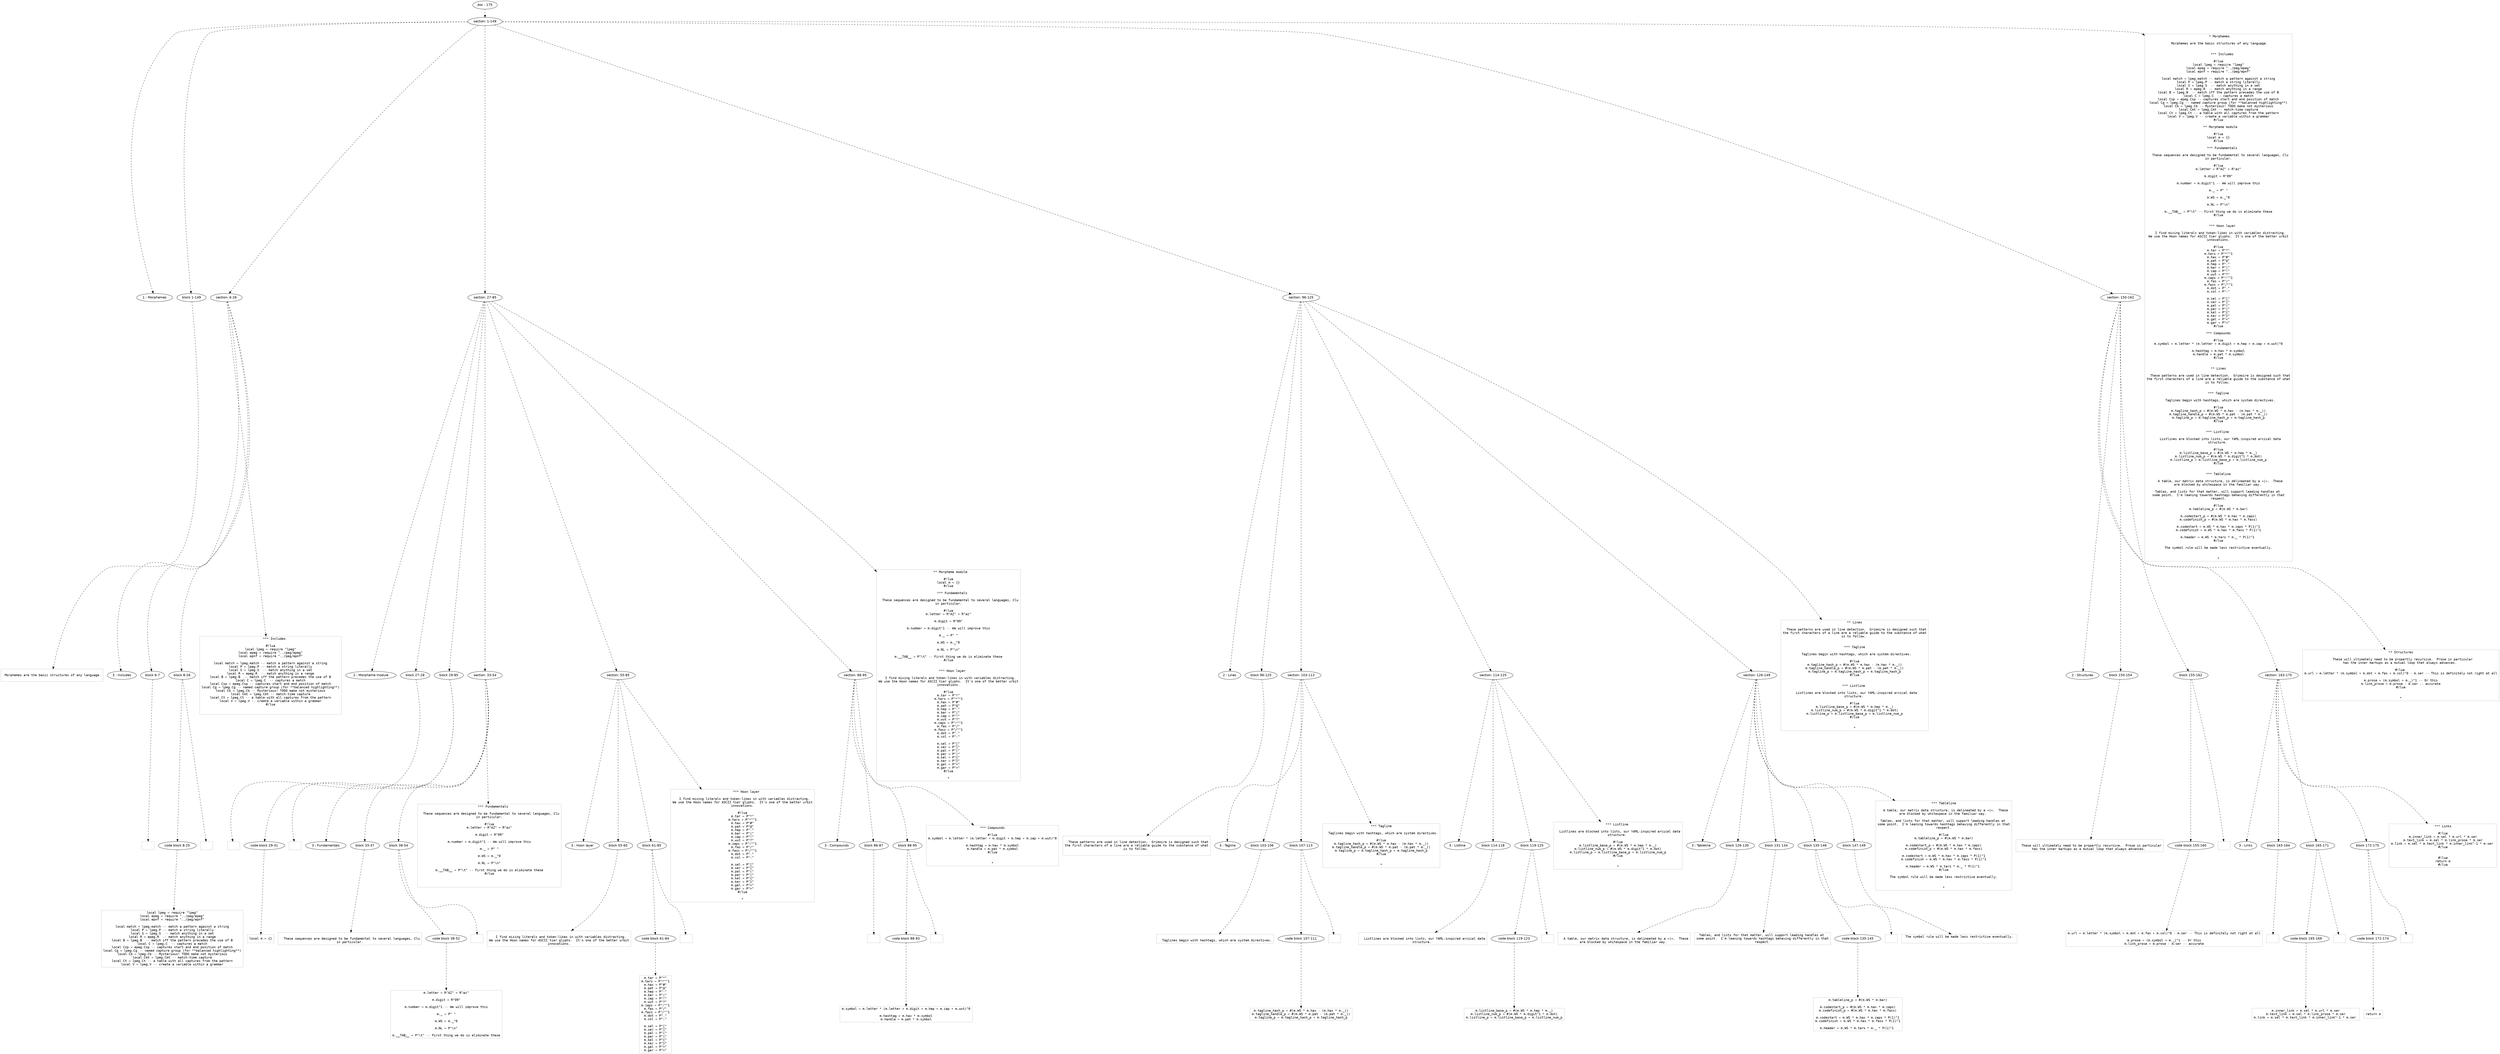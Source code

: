 digraph hierarchy {

node [fontname=Helvetica]
edge [style=dashed]

doc_0 [label="doc - 175"]


doc_0 -> { section_1}
{rank=same; section_1}

section_1 [label="section: 1-149"]


section_1 -> { header_2 block_3 section_4 section_5 section_6 section_7}
{rank=same; header_2 block_3 section_4 section_5 section_6 section_7}

header_2 [label="1 : Morphemes"]

block_3 [label="block 1-149"]

section_4 [label="section: 6-26"]

section_5 [label="section: 27-85"]

section_6 [label="section: 96-125"]

section_7 [label="section: 150-162"]


block_3 -> leaf_8
leaf_8  [color=Gray,shape=rectangle,fontname=Inconsolata,label="
 Morphemes are the basic structures of any language.

"]
section_4 -> { header_9 block_10 block_11}
{rank=same; header_9 block_10 block_11}

header_9 [label="3 : Includes"]

block_10 [label="block 6-7"]

block_11 [label="block 8-26"]


block_10 -> leaf_12
leaf_12  [color=Gray,shape=rectangle,fontname=Inconsolata,label=""]
block_11 -> { codeblock_13}
{rank=same; codeblock_13}

codeblock_13 [label="code block 8-25"]


codeblock_13 -> leaf_14
leaf_14  [color=Gray,shape=rectangle,fontname=Inconsolata,label="local lpeg = require \"lpeg\"
local epeg = require \"../peg/epeg\"
local epnf = require \"../peg/epnf\"

local match = lpeg.match -- match a pattern against a string
local P = lpeg.P -- match a string literally
local S = lpeg.S  -- match anything in a set
local R = epeg.R  -- match anything in a range
local B = lpeg.B  -- match iff the pattern precedes the use of B
local C = lpeg.C  -- captures a match
local Csp = epeg.Csp -- captures start and end position of match
local Cg = lpeg.Cg -- named capture group (for **balanced highlighting**)
local Cb = lpeg.Cb -- Mysterious! TODO make not mysterious
local Cmt = lpeg.Cmt -- match-time capture
local Ct = lpeg.Ct -- a table with all captures from the pattern
local V = lpeg.V -- create a variable within a grammar"]
block_11 -> leaf_15
leaf_15  [color=Gray,shape=rectangle,fontname=Inconsolata,label=""]
section_4 -> leaf_16
leaf_16  [color=Gray,shape=rectangle,fontname=Inconsolata,label="    *** Includes

#!lua
local lpeg = require \"lpeg\"
local epeg = require \"../peg/epeg\"
local epnf = require \"../peg/epnf\"

local match = lpeg.match -- match a pattern against a string
local P = lpeg.P -- match a string literally
local S = lpeg.S  -- match anything in a set
local R = epeg.R  -- match anything in a range
local B = lpeg.B  -- match iff the pattern precedes the use of B
local C = lpeg.C  -- captures a match
local Csp = epeg.Csp -- captures start and end position of match
local Cg = lpeg.Cg -- named capture group (for **balanced highlighting**)
local Cb = lpeg.Cb -- Mysterious! TODO make not mysterious
local Cmt = lpeg.Cmt -- match-time capture
local Ct = lpeg.Ct -- a table with all captures from the pattern
local V = lpeg.V -- create a variable within a grammar
#/lua

 "]
section_5 -> { header_17 block_18 block_19 section_20 section_21 section_22}
{rank=same; header_17 block_18 block_19 section_20 section_21 section_22}

header_17 [label="2 : Morpheme module"]

block_18 [label="block 27-28"]

block_19 [label="block 29-85"]

section_20 [label="section: 33-54"]

section_21 [label="section: 55-85"]

section_22 [label="section: 86-95"]


block_18 -> leaf_23
leaf_23  [color=Gray,shape=rectangle,fontname=Inconsolata,label=""]
block_19 -> { codeblock_24}
{rank=same; codeblock_24}

codeblock_24 [label="code block 29-31"]


codeblock_24 -> leaf_25
leaf_25  [color=Gray,shape=rectangle,fontname=Inconsolata,label="local m = {}"]
block_19 -> leaf_26
leaf_26  [color=Gray,shape=rectangle,fontname=Inconsolata,label=""]
section_20 -> { header_27 block_28 block_29}
{rank=same; header_27 block_28 block_29}

header_27 [label="3 : Fundamentals"]

block_28 [label="block 33-37"]

block_29 [label="block 38-54"]


block_28 -> leaf_30
leaf_30  [color=Gray,shape=rectangle,fontname=Inconsolata,label="
  These sequences are designed to be fundamental to several languages, Clu
in particular.
"]
block_29 -> { codeblock_31}
{rank=same; codeblock_31}

codeblock_31 [label="code block 38-52"]


codeblock_31 -> leaf_32
leaf_32  [color=Gray,shape=rectangle,fontname=Inconsolata,label="m.letter = R\"AZ\" + R\"az\"

m.digit = R\"09\"

m.number = m.digit^1 -- We will improve this

m._ = P\" \"

m.WS = m._^0

m.NL = P\"\\n\"

m.__TAB__ = P\"\\t\" -- First thing we do is eliminate these"]
block_29 -> leaf_33
leaf_33  [color=Gray,shape=rectangle,fontname=Inconsolata,label="
"]
section_20 -> leaf_34
leaf_34  [color=Gray,shape=rectangle,fontname=Inconsolata,label="    *** Fundamentals

  These sequences are designed to be fundamental to several languages, Clu
in particular.

#!lua
m.letter = R\"AZ\" + R\"az\"

m.digit = R\"09\"

m.number = m.digit^1 -- We will improve this

m._ = P\" \"

m.WS = m._^0

m.NL = P\"\\n\"

m.__TAB__ = P\"\\t\" -- First thing we do is eliminate these
#/lua


 "]
section_21 -> { header_35 block_36 block_37}
{rank=same; header_35 block_36 block_37}

header_35 [label="3 : Hoon layer"]

block_36 [label="block 55-60"]

block_37 [label="block 61-85"]


block_36 -> leaf_38
leaf_38  [color=Gray,shape=rectangle,fontname=Inconsolata,label="
  I find mixing literals and token-likes in with variables distracting.
We use the Hoon names for ASCII tier glyphs.  It's one of the better urbit
innovations.
"]
block_37 -> { codeblock_39}
{rank=same; codeblock_39}

codeblock_39 [label="code block 61-84"]


codeblock_39 -> leaf_40
leaf_40  [color=Gray,shape=rectangle,fontname=Inconsolata,label="m.tar = P\"*\"
m.tars = P\"*\"^1
m.hax = P\"#\"
m.pat = P\"@\"
m.hep = P\"-\"
m.bar = P\"|\"
m.zap = P\"!\"
m.wut = P\"?\"
m.zaps = P\"!\"^1
m.fas = P\"/\"
m.fass = P\"/\"^1
m.dot = P\".\"
m.col = P\":\"

m.sel = P\"[\"
m.ser = P\"]\"
m.pal = P\"(\"
m.par = P\")\"
m.kel = P\"{\"
m.ker = P\"}\"
m.gal = P\"<\"
m.gar = P\">\""]
block_37 -> leaf_41
leaf_41  [color=Gray,shape=rectangle,fontname=Inconsolata,label=""]
section_21 -> leaf_42
leaf_42  [color=Gray,shape=rectangle,fontname=Inconsolata,label="    *** Hoon layer

  I find mixing literals and token-likes in with variables distracting.
We use the Hoon names for ASCII tier glyphs.  It's one of the better urbit
innovations.

#!lua
m.tar = P\"*\"
m.tars = P\"*\"^1
m.hax = P\"#\"
m.pat = P\"@\"
m.hep = P\"-\"
m.bar = P\"|\"
m.zap = P\"!\"
m.wut = P\"?\"
m.zaps = P\"!\"^1
m.fas = P\"/\"
m.fass = P\"/\"^1
m.dot = P\".\"
m.col = P\":\"

m.sel = P\"[\"
m.ser = P\"]\"
m.pal = P\"(\"
m.par = P\")\"
m.kel = P\"{\"
m.ker = P\"}\"
m.gal = P\"<\"
m.gar = P\">\"
#/lua

*"]
section_22 -> { header_43 block_44 block_45}
{rank=same; header_43 block_44 block_45}

header_43 [label="3 : Compounds"]

block_44 [label="block 86-87"]

block_45 [label="block 88-95"]


block_44 -> leaf_46
leaf_46  [color=Gray,shape=rectangle,fontname=Inconsolata,label=""]
block_45 -> { codeblock_47}
{rank=same; codeblock_47}

codeblock_47 [label="code block 88-93"]


codeblock_47 -> leaf_48
leaf_48  [color=Gray,shape=rectangle,fontname=Inconsolata,label="m.symbol = m.letter * (m.letter + m.digit + m.hep + m.zap + m.wut)^0

m.hashtag = m.hax * m.symbol
m.handle = m.pat * m.symbol"]
block_45 -> leaf_49
leaf_49  [color=Gray,shape=rectangle,fontname=Inconsolata,label="
"]
section_22 -> leaf_50
leaf_50  [color=Gray,shape=rectangle,fontname=Inconsolata,label="*** Compounds

#!lua
m.symbol = m.letter * (m.letter + m.digit + m.hep + m.zap + m.wut)^0

m.hashtag = m.hax * m.symbol
m.handle = m.pat * m.symbol
#/lua


*"]
section_5 -> leaf_51
leaf_51  [color=Gray,shape=rectangle,fontname=Inconsolata,label="  ** Morpheme module

#!lua
local m = {}
#/lua

    *** Fundamentals

  These sequences are designed to be fundamental to several languages, Clu
in particular.

#!lua
m.letter = R\"AZ\" + R\"az\"

m.digit = R\"09\"

m.number = m.digit^1 -- We will improve this

m._ = P\" \"

m.WS = m._^0

m.NL = P\"\\n\"

m.__TAB__ = P\"\\t\" -- First thing we do is eliminate these
#/lua


    *** Hoon layer

  I find mixing literals and token-likes in with variables distracting.
We use the Hoon names for ASCII tier glyphs.  It's one of the better urbit
innovations.

#!lua
m.tar = P\"*\"
m.tars = P\"*\"^1
m.hax = P\"#\"
m.pat = P\"@\"
m.hep = P\"-\"
m.bar = P\"|\"
m.zap = P\"!\"
m.wut = P\"?\"
m.zaps = P\"!\"^1
m.fas = P\"/\"
m.fass = P\"/\"^1
m.dot = P\".\"
m.col = P\":\"

m.sel = P\"[\"
m.ser = P\"]\"
m.pal = P\"(\"
m.par = P\")\"
m.kel = P\"{\"
m.ker = P\"}\"
m.gal = P\"<\"
m.gar = P\">\"
#/lua

*"]
section_6 -> { header_52 block_53 section_54 section_55 section_56}
{rank=same; header_52 block_53 section_54 section_55 section_56}

header_52 [label="2 : Lines"]

block_53 [label="block 96-125"]

section_54 [label="section: 103-113"]

section_55 [label="section: 114-125"]

section_56 [label="section: 126-149"]


block_53 -> leaf_57
leaf_57  [color=Gray,shape=rectangle,fontname=Inconsolata,label="
  These patterns are used in line detection.  Grimoire is designed such that
the first characters of a line are a reliable guide to the substance of what
is to follow. 

"]
section_54 -> { header_58 block_59 block_60}
{rank=same; header_58 block_59 block_60}

header_58 [label="3 : Tagline"]

block_59 [label="block 103-106"]

block_60 [label="block 107-113"]


block_59 -> leaf_61
leaf_61  [color=Gray,shape=rectangle,fontname=Inconsolata,label="
  Taglines begin with hashtags, which are system directives.
"]
block_60 -> { codeblock_62}
{rank=same; codeblock_62}

codeblock_62 [label="code block 107-111"]


codeblock_62 -> leaf_63
leaf_63  [color=Gray,shape=rectangle,fontname=Inconsolata,label="m.tagline_hash_p = #(m.WS * m.hax - (m.hax * m._))
m.tagline_handle_p = #(m.WS * m.pat - (m.pat * m._))
m.tagline_p = m.tagline_hash_p + m.tagline_hash_p"]
block_60 -> leaf_64
leaf_64  [color=Gray,shape=rectangle,fontname=Inconsolata,label="
"]
section_54 -> leaf_65
leaf_65  [color=Gray,shape=rectangle,fontname=Inconsolata,label="*** Tagline

  Taglines begin with hashtags, which are system directives.

#!lua
m.tagline_hash_p = #(m.WS * m.hax - (m.hax * m._))
m.tagline_handle_p = #(m.WS * m.pat - (m.pat * m._))
m.tagline_p = m.tagline_hash_p + m.tagline_hash_p
#/lua


*"]
section_55 -> { header_66 block_67 block_68}
{rank=same; header_66 block_67 block_68}

header_66 [label="3 : Listline "]

block_67 [label="block 114-118"]

block_68 [label="block 119-125"]


block_67 -> leaf_69
leaf_69  [color=Gray,shape=rectangle,fontname=Inconsolata,label="
  Listlines are blocked into lists, our YAML-inspired arcical data
structure. 
"]
block_68 -> { codeblock_70}
{rank=same; codeblock_70}

codeblock_70 [label="code block 119-123"]


codeblock_70 -> leaf_71
leaf_71  [color=Gray,shape=rectangle,fontname=Inconsolata,label="m.listline_base_p = #(m.WS * m.hep * m._)
m.listline_num_p = #(m.WS * m.digit^1 * m.dot)
m.listline_p = m.listline_base_p + m.listline_num_p"]
block_68 -> leaf_72
leaf_72  [color=Gray,shape=rectangle,fontname=Inconsolata,label="
"]
section_55 -> leaf_73
leaf_73  [color=Gray,shape=rectangle,fontname=Inconsolata,label="*** Listline 

  Listlines are blocked into lists, our YAML-inspired arcical data
structure. 

#!lua
m.listline_base_p = #(m.WS * m.hep * m._)
m.listline_num_p = #(m.WS * m.digit^1 * m.dot)
m.listline_p = m.listline_base_p + m.listline_num_p
#/lua


*"]
section_56 -> { header_74 block_75 block_76 block_77 block_78}
{rank=same; header_74 block_75 block_76 block_77 block_78}

header_74 [label="3 : Tableline"]

block_75 [label="block 126-130"]

block_76 [label="block 131-134"]

block_77 [label="block 135-146"]

block_78 [label="block 147-149"]


block_75 -> leaf_79
leaf_79  [color=Gray,shape=rectangle,fontname=Inconsolata,label="
  A table, our matrix data structure, is delineated by a =|=.  These
are blocked by whitespace in the familiar way. 
"]
block_76 -> leaf_80
leaf_80  [color=Gray,shape=rectangle,fontname=Inconsolata,label="Tables, and lists for that matter, will support leading handles at 
some point.  I'm leaning towards hashtags behaving differently in that
respect.
"]
block_77 -> { codeblock_81}
{rank=same; codeblock_81}

codeblock_81 [label="code block 135-145"]


codeblock_81 -> leaf_82
leaf_82  [color=Gray,shape=rectangle,fontname=Inconsolata,label="m.tableline_p = #(m.WS * m.bar)

m.codestart_p = #(m.WS * m.hax * m.zaps)
m.codefinish_p = #(m.WS * m.hax * m.fass)

m.codestart = m.WS * m.hax * m.zaps * P(1)^1
m.codefinish = m.WS * m.hax * m.fass * P(1)^1

m.header = m.WS * m.tars * m._ * P(1)^1 "]
block_77 -> leaf_83
leaf_83  [color=Gray,shape=rectangle,fontname=Inconsolata,label=""]
block_78 -> leaf_84
leaf_84  [color=Gray,shape=rectangle,fontname=Inconsolata,label=" The symbol rule will be made less restrictive eventually. 

"]
section_56 -> leaf_85
leaf_85  [color=Gray,shape=rectangle,fontname=Inconsolata,label="*** Tableline

  A table, our matrix data structure, is delineated by a =|=.  These
are blocked by whitespace in the familiar way. 

Tables, and lists for that matter, will support leading handles at 
some point.  I'm leaning towards hashtags behaving differently in that
respect.

#!lua
m.tableline_p = #(m.WS * m.bar)

m.codestart_p = #(m.WS * m.hax * m.zaps)
m.codefinish_p = #(m.WS * m.hax * m.fass)

m.codestart = m.WS * m.hax * m.zaps * P(1)^1
m.codefinish = m.WS * m.hax * m.fass * P(1)^1

m.header = m.WS * m.tars * m._ * P(1)^1 
#/lua

 The symbol rule will be made less restrictive eventually. 


*"]
section_6 -> leaf_86
leaf_86  [color=Gray,shape=rectangle,fontname=Inconsolata,label="** Lines

  These patterns are used in line detection.  Grimoire is designed such that
the first characters of a line are a reliable guide to the substance of what
is to follow. 


*** Tagline

  Taglines begin with hashtags, which are system directives.

#!lua
m.tagline_hash_p = #(m.WS * m.hax - (m.hax * m._))
m.tagline_handle_p = #(m.WS * m.pat - (m.pat * m._))
m.tagline_p = m.tagline_hash_p + m.tagline_hash_p
#/lua


*** Listline 

  Listlines are blocked into lists, our YAML-inspired arcical data
structure. 

#!lua
m.listline_base_p = #(m.WS * m.hep * m._)
m.listline_num_p = #(m.WS * m.digit^1 * m.dot)
m.listline_p = m.listline_base_p + m.listline_num_p
#/lua


*"]
section_7 -> { header_87 block_88 block_89 section_90}
{rank=same; header_87 block_88 block_89 section_90}

header_87 [label="2 : Structures"]

block_88 [label="block 150-154"]

block_89 [label="block 155-162"]

section_90 [label="section: 163-175"]


block_88 -> leaf_91
leaf_91  [color=Gray,shape=rectangle,fontname=Inconsolata,label="
  These will ultimately need to be propertly recursive.  Prose in particular
has the inner markups as a mutual loop that always advances. 
"]
block_89 -> { codeblock_92}
{rank=same; codeblock_92}

codeblock_92 [label="code block 155-160"]


codeblock_92 -> leaf_93
leaf_93  [color=Gray,shape=rectangle,fontname=Inconsolata,label="m.url = m.letter * (m.symbol + m.dot + m.fas + m.col)^0 - m.ser -- This is definitely not right at all

m.prose = (m.symbol + m._)^1 -- Or this
m.link_prose = m.prose - m.ser -- accurate"]
block_89 -> leaf_94
leaf_94  [color=Gray,shape=rectangle,fontname=Inconsolata,label="
"]
section_90 -> { header_95 block_96 block_97 block_98}
{rank=same; header_95 block_96 block_97 block_98}

header_95 [label="3 : Links"]

block_96 [label="block 163-164"]

block_97 [label="block 165-171"]

block_98 [label="block 172-175"]


block_96 -> leaf_99
leaf_99  [color=Gray,shape=rectangle,fontname=Inconsolata,label=""]
block_97 -> { codeblock_100}
{rank=same; codeblock_100}

codeblock_100 [label="code block 165-169"]


codeblock_100 -> leaf_101
leaf_101  [color=Gray,shape=rectangle,fontname=Inconsolata,label="m.inner_link = m.sel * m.url * m.ser
m.text_link = m.sel * m.link_prose * m.ser
m.link = m.sel * m.text_link * m.inner_link^-1 * m.ser "]
block_97 -> leaf_102
leaf_102  [color=Gray,shape=rectangle,fontname=Inconsolata,label="
"]
block_98 -> { codeblock_103}
{rank=same; codeblock_103}

codeblock_103 [label="code block 172-174"]


codeblock_103 -> leaf_104
leaf_104  [color=Gray,shape=rectangle,fontname=Inconsolata,label="return m"]
block_98 -> leaf_105
leaf_105  [color=Gray,shape=rectangle,fontname=Inconsolata,label=""]
section_90 -> leaf_106
leaf_106  [color=Gray,shape=rectangle,fontname=Inconsolata,label="*** Links

#!lua
m.inner_link = m.sel * m.url * m.ser
m.text_link = m.sel * m.link_prose * m.ser
m.link = m.sel * m.text_link * m.inner_link^-1 * m.ser 
#/lua


#!lua
return m
#/lua"]
section_7 -> leaf_107
leaf_107  [color=Gray,shape=rectangle,fontname=Inconsolata,label="** Structures

  These will ultimately need to be propertly recursive.  Prose in particular
has the inner markups as a mutual loop that always advances. 

#!lua 
m.url = m.letter * (m.symbol + m.dot + m.fas + m.col)^0 - m.ser -- This is definitely not right at all

m.prose = (m.symbol + m._)^1 -- Or this
m.link_prose = m.prose - m.ser -- accurate
#/lua


*"]
section_1 -> leaf_108
leaf_108  [color=Gray,shape=rectangle,fontname=Inconsolata,label=" * Morphemes

 Morphemes are the basic structures of any language.


    *** Includes

#!lua
local lpeg = require \"lpeg\"
local epeg = require \"../peg/epeg\"
local epnf = require \"../peg/epnf\"

local match = lpeg.match -- match a pattern against a string
local P = lpeg.P -- match a string literally
local S = lpeg.S  -- match anything in a set
local R = epeg.R  -- match anything in a range
local B = lpeg.B  -- match iff the pattern precedes the use of B
local C = lpeg.C  -- captures a match
local Csp = epeg.Csp -- captures start and end position of match
local Cg = lpeg.Cg -- named capture group (for **balanced highlighting**)
local Cb = lpeg.Cb -- Mysterious! TODO make not mysterious
local Cmt = lpeg.Cmt -- match-time capture
local Ct = lpeg.Ct -- a table with all captures from the pattern
local V = lpeg.V -- create a variable within a grammar
#/lua

  ** Morpheme module

#!lua
local m = {}
#/lua

    *** Fundamentals

  These sequences are designed to be fundamental to several languages, Clu
in particular.

#!lua
m.letter = R\"AZ\" + R\"az\"

m.digit = R\"09\"

m.number = m.digit^1 -- We will improve this

m._ = P\" \"

m.WS = m._^0

m.NL = P\"\\n\"

m.__TAB__ = P\"\\t\" -- First thing we do is eliminate these
#/lua


    *** Hoon layer

  I find mixing literals and token-likes in with variables distracting.
We use the Hoon names for ASCII tier glyphs.  It's one of the better urbit
innovations.

#!lua
m.tar = P\"*\"
m.tars = P\"*\"^1
m.hax = P\"#\"
m.pat = P\"@\"
m.hep = P\"-\"
m.bar = P\"|\"
m.zap = P\"!\"
m.wut = P\"?\"
m.zaps = P\"!\"^1
m.fas = P\"/\"
m.fass = P\"/\"^1
m.dot = P\".\"
m.col = P\":\"

m.sel = P\"[\"
m.ser = P\"]\"
m.pal = P\"(\"
m.par = P\")\"
m.kel = P\"{\"
m.ker = P\"}\"
m.gal = P\"<\"
m.gar = P\">\"
#/lua

*** Compounds

#!lua
m.symbol = m.letter * (m.letter + m.digit + m.hep + m.zap + m.wut)^0

m.hashtag = m.hax * m.symbol
m.handle = m.pat * m.symbol
#/lua


** Lines

  These patterns are used in line detection.  Grimoire is designed such that
the first characters of a line are a reliable guide to the substance of what
is to follow. 


*** Tagline

  Taglines begin with hashtags, which are system directives.

#!lua
m.tagline_hash_p = #(m.WS * m.hax - (m.hax * m._))
m.tagline_handle_p = #(m.WS * m.pat - (m.pat * m._))
m.tagline_p = m.tagline_hash_p + m.tagline_hash_p
#/lua


*** Listline 

  Listlines are blocked into lists, our YAML-inspired arcical data
structure. 

#!lua
m.listline_base_p = #(m.WS * m.hep * m._)
m.listline_num_p = #(m.WS * m.digit^1 * m.dot)
m.listline_p = m.listline_base_p + m.listline_num_p
#/lua


*** Tableline

  A table, our matrix data structure, is delineated by a =|=.  These
are blocked by whitespace in the familiar way. 

Tables, and lists for that matter, will support leading handles at 
some point.  I'm leaning towards hashtags behaving differently in that
respect.

#!lua
m.tableline_p = #(m.WS * m.bar)

m.codestart_p = #(m.WS * m.hax * m.zaps)
m.codefinish_p = #(m.WS * m.hax * m.fass)

m.codestart = m.WS * m.hax * m.zaps * P(1)^1
m.codefinish = m.WS * m.hax * m.fass * P(1)^1

m.header = m.WS * m.tars * m._ * P(1)^1 
#/lua

 The symbol rule will be made less restrictive eventually. 


*"]

}
